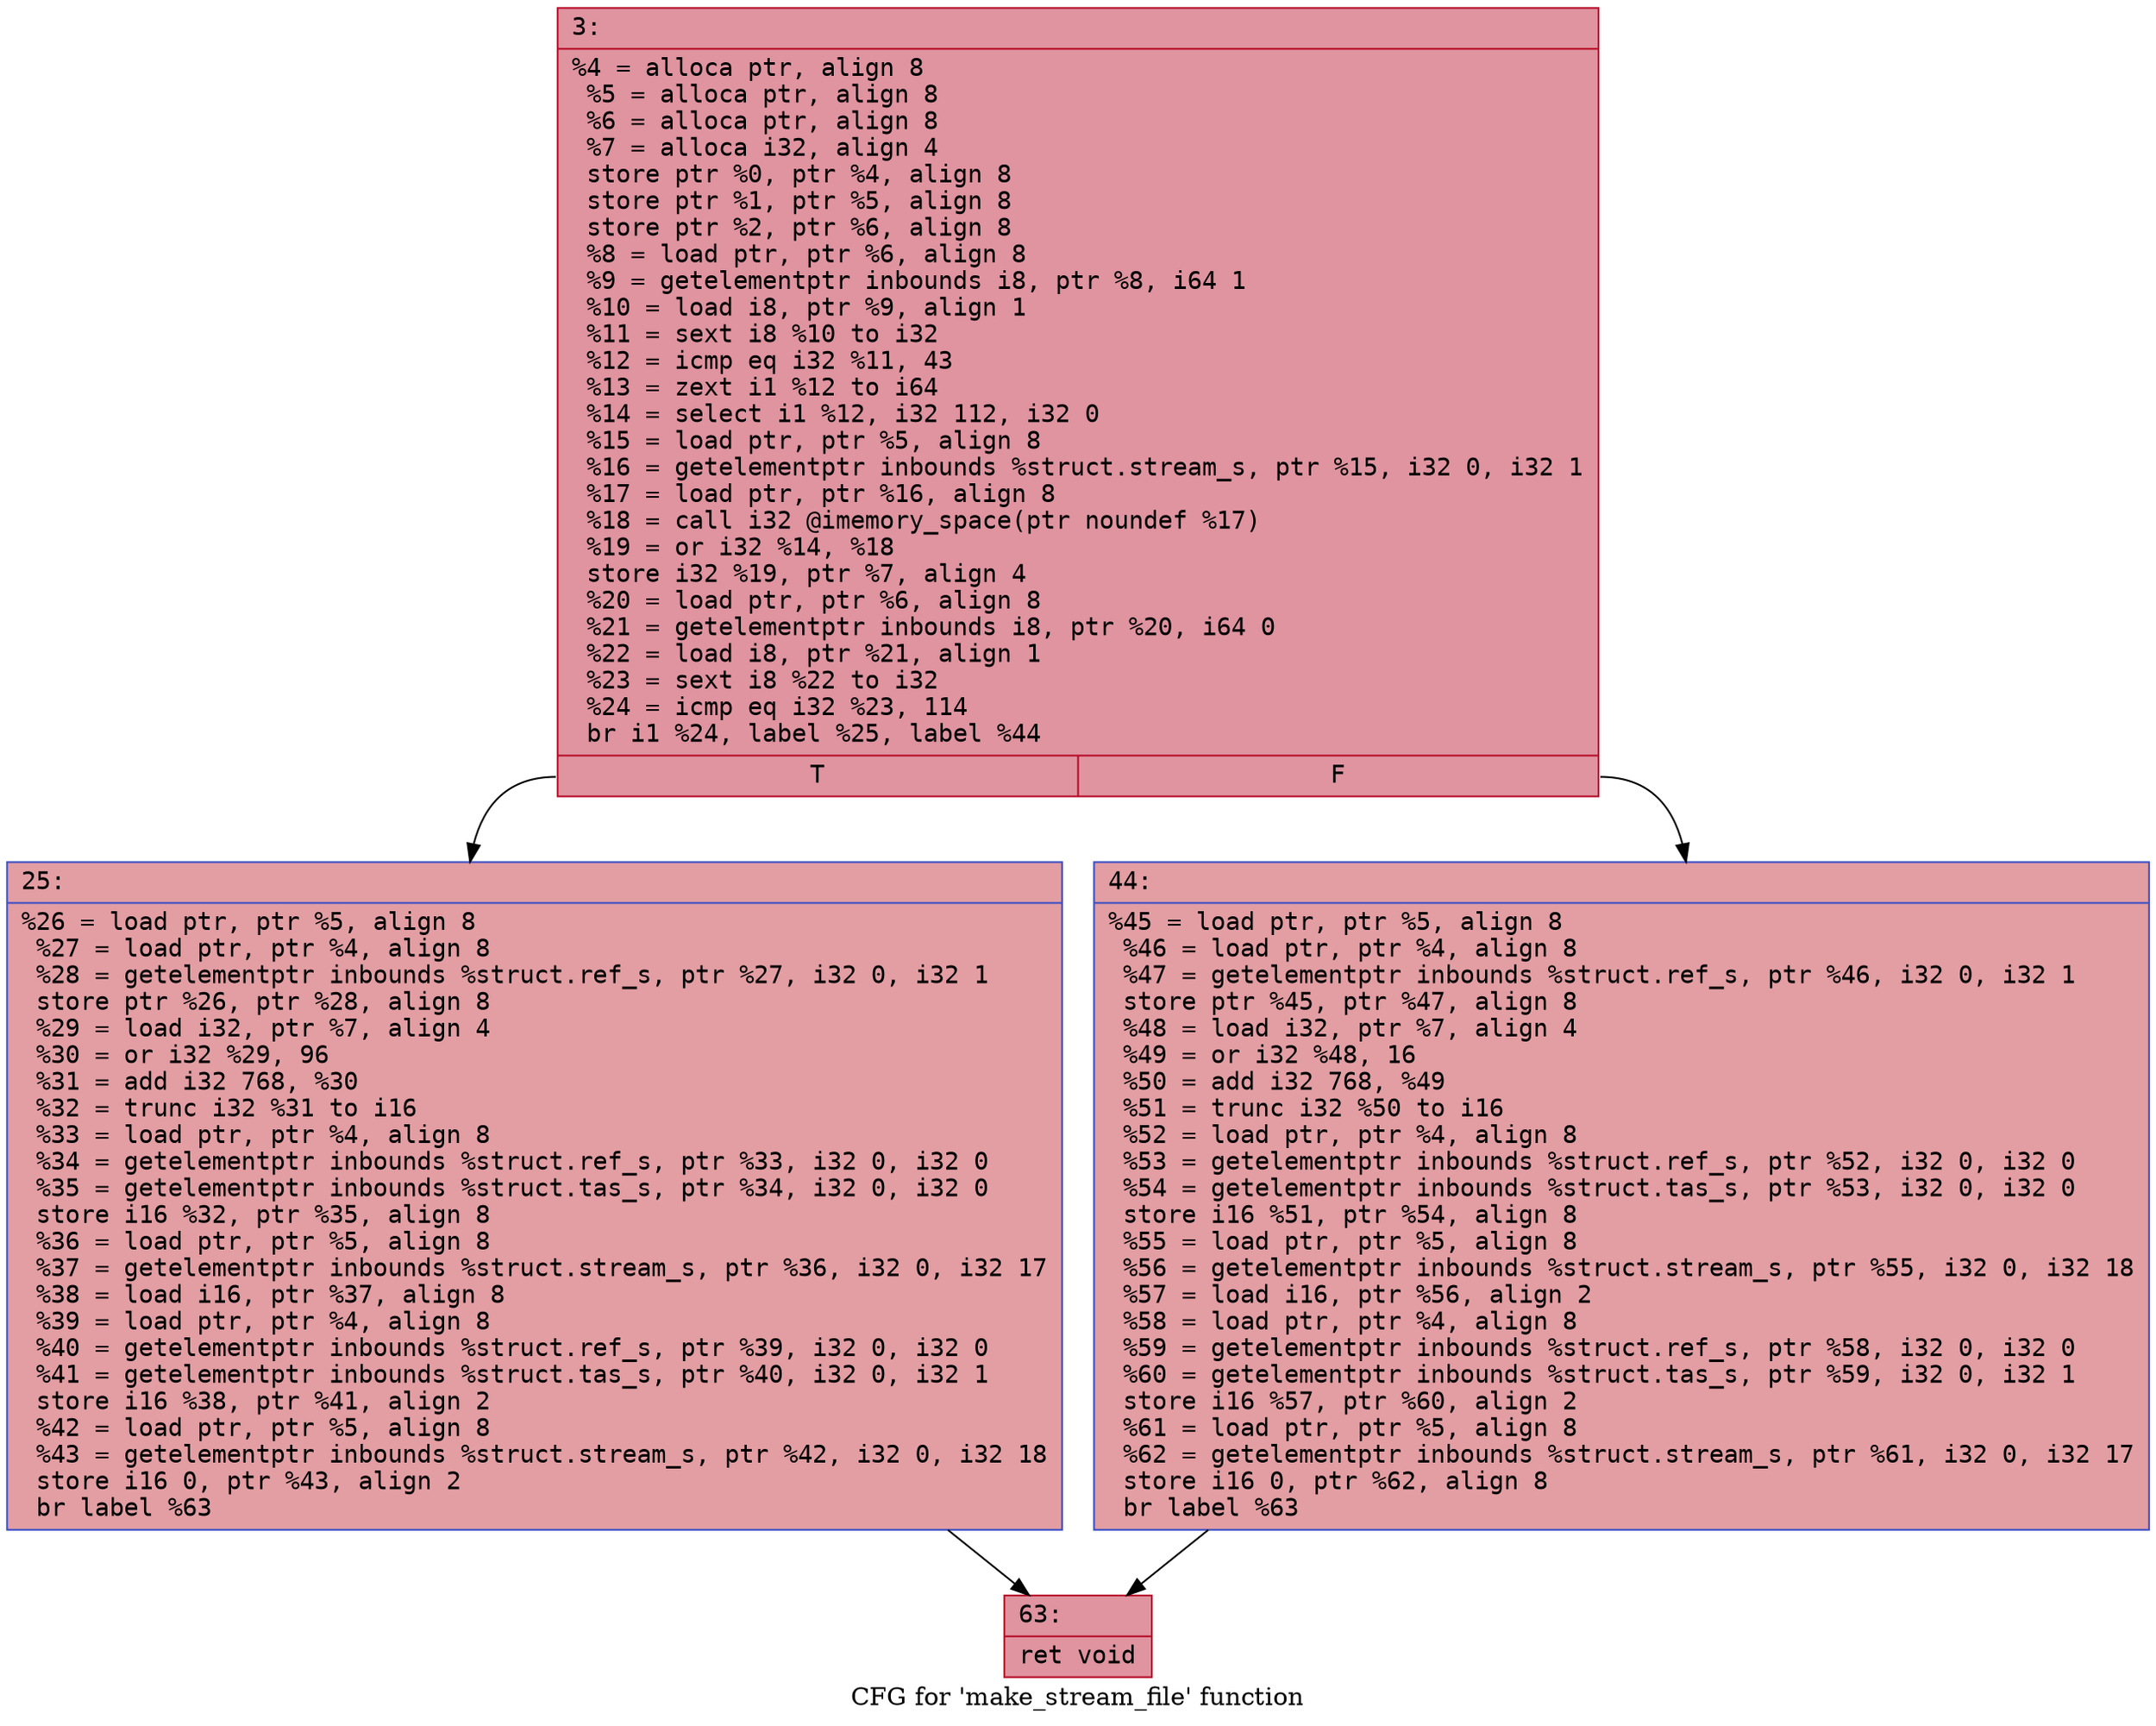 digraph "CFG for 'make_stream_file' function" {
	label="CFG for 'make_stream_file' function";

	Node0x60000212eb70 [shape=record,color="#b70d28ff", style=filled, fillcolor="#b70d2870" fontname="Courier",label="{3:\l|  %4 = alloca ptr, align 8\l  %5 = alloca ptr, align 8\l  %6 = alloca ptr, align 8\l  %7 = alloca i32, align 4\l  store ptr %0, ptr %4, align 8\l  store ptr %1, ptr %5, align 8\l  store ptr %2, ptr %6, align 8\l  %8 = load ptr, ptr %6, align 8\l  %9 = getelementptr inbounds i8, ptr %8, i64 1\l  %10 = load i8, ptr %9, align 1\l  %11 = sext i8 %10 to i32\l  %12 = icmp eq i32 %11, 43\l  %13 = zext i1 %12 to i64\l  %14 = select i1 %12, i32 112, i32 0\l  %15 = load ptr, ptr %5, align 8\l  %16 = getelementptr inbounds %struct.stream_s, ptr %15, i32 0, i32 1\l  %17 = load ptr, ptr %16, align 8\l  %18 = call i32 @imemory_space(ptr noundef %17)\l  %19 = or i32 %14, %18\l  store i32 %19, ptr %7, align 4\l  %20 = load ptr, ptr %6, align 8\l  %21 = getelementptr inbounds i8, ptr %20, i64 0\l  %22 = load i8, ptr %21, align 1\l  %23 = sext i8 %22 to i32\l  %24 = icmp eq i32 %23, 114\l  br i1 %24, label %25, label %44\l|{<s0>T|<s1>F}}"];
	Node0x60000212eb70:s0 -> Node0x60000212ebc0[tooltip="3 -> 25\nProbability 50.00%" ];
	Node0x60000212eb70:s1 -> Node0x60000212ec10[tooltip="3 -> 44\nProbability 50.00%" ];
	Node0x60000212ebc0 [shape=record,color="#3d50c3ff", style=filled, fillcolor="#be242e70" fontname="Courier",label="{25:\l|  %26 = load ptr, ptr %5, align 8\l  %27 = load ptr, ptr %4, align 8\l  %28 = getelementptr inbounds %struct.ref_s, ptr %27, i32 0, i32 1\l  store ptr %26, ptr %28, align 8\l  %29 = load i32, ptr %7, align 4\l  %30 = or i32 %29, 96\l  %31 = add i32 768, %30\l  %32 = trunc i32 %31 to i16\l  %33 = load ptr, ptr %4, align 8\l  %34 = getelementptr inbounds %struct.ref_s, ptr %33, i32 0, i32 0\l  %35 = getelementptr inbounds %struct.tas_s, ptr %34, i32 0, i32 0\l  store i16 %32, ptr %35, align 8\l  %36 = load ptr, ptr %5, align 8\l  %37 = getelementptr inbounds %struct.stream_s, ptr %36, i32 0, i32 17\l  %38 = load i16, ptr %37, align 8\l  %39 = load ptr, ptr %4, align 8\l  %40 = getelementptr inbounds %struct.ref_s, ptr %39, i32 0, i32 0\l  %41 = getelementptr inbounds %struct.tas_s, ptr %40, i32 0, i32 1\l  store i16 %38, ptr %41, align 2\l  %42 = load ptr, ptr %5, align 8\l  %43 = getelementptr inbounds %struct.stream_s, ptr %42, i32 0, i32 18\l  store i16 0, ptr %43, align 2\l  br label %63\l}"];
	Node0x60000212ebc0 -> Node0x60000212ec60[tooltip="25 -> 63\nProbability 100.00%" ];
	Node0x60000212ec10 [shape=record,color="#3d50c3ff", style=filled, fillcolor="#be242e70" fontname="Courier",label="{44:\l|  %45 = load ptr, ptr %5, align 8\l  %46 = load ptr, ptr %4, align 8\l  %47 = getelementptr inbounds %struct.ref_s, ptr %46, i32 0, i32 1\l  store ptr %45, ptr %47, align 8\l  %48 = load i32, ptr %7, align 4\l  %49 = or i32 %48, 16\l  %50 = add i32 768, %49\l  %51 = trunc i32 %50 to i16\l  %52 = load ptr, ptr %4, align 8\l  %53 = getelementptr inbounds %struct.ref_s, ptr %52, i32 0, i32 0\l  %54 = getelementptr inbounds %struct.tas_s, ptr %53, i32 0, i32 0\l  store i16 %51, ptr %54, align 8\l  %55 = load ptr, ptr %5, align 8\l  %56 = getelementptr inbounds %struct.stream_s, ptr %55, i32 0, i32 18\l  %57 = load i16, ptr %56, align 2\l  %58 = load ptr, ptr %4, align 8\l  %59 = getelementptr inbounds %struct.ref_s, ptr %58, i32 0, i32 0\l  %60 = getelementptr inbounds %struct.tas_s, ptr %59, i32 0, i32 1\l  store i16 %57, ptr %60, align 2\l  %61 = load ptr, ptr %5, align 8\l  %62 = getelementptr inbounds %struct.stream_s, ptr %61, i32 0, i32 17\l  store i16 0, ptr %62, align 8\l  br label %63\l}"];
	Node0x60000212ec10 -> Node0x60000212ec60[tooltip="44 -> 63\nProbability 100.00%" ];
	Node0x60000212ec60 [shape=record,color="#b70d28ff", style=filled, fillcolor="#b70d2870" fontname="Courier",label="{63:\l|  ret void\l}"];
}
